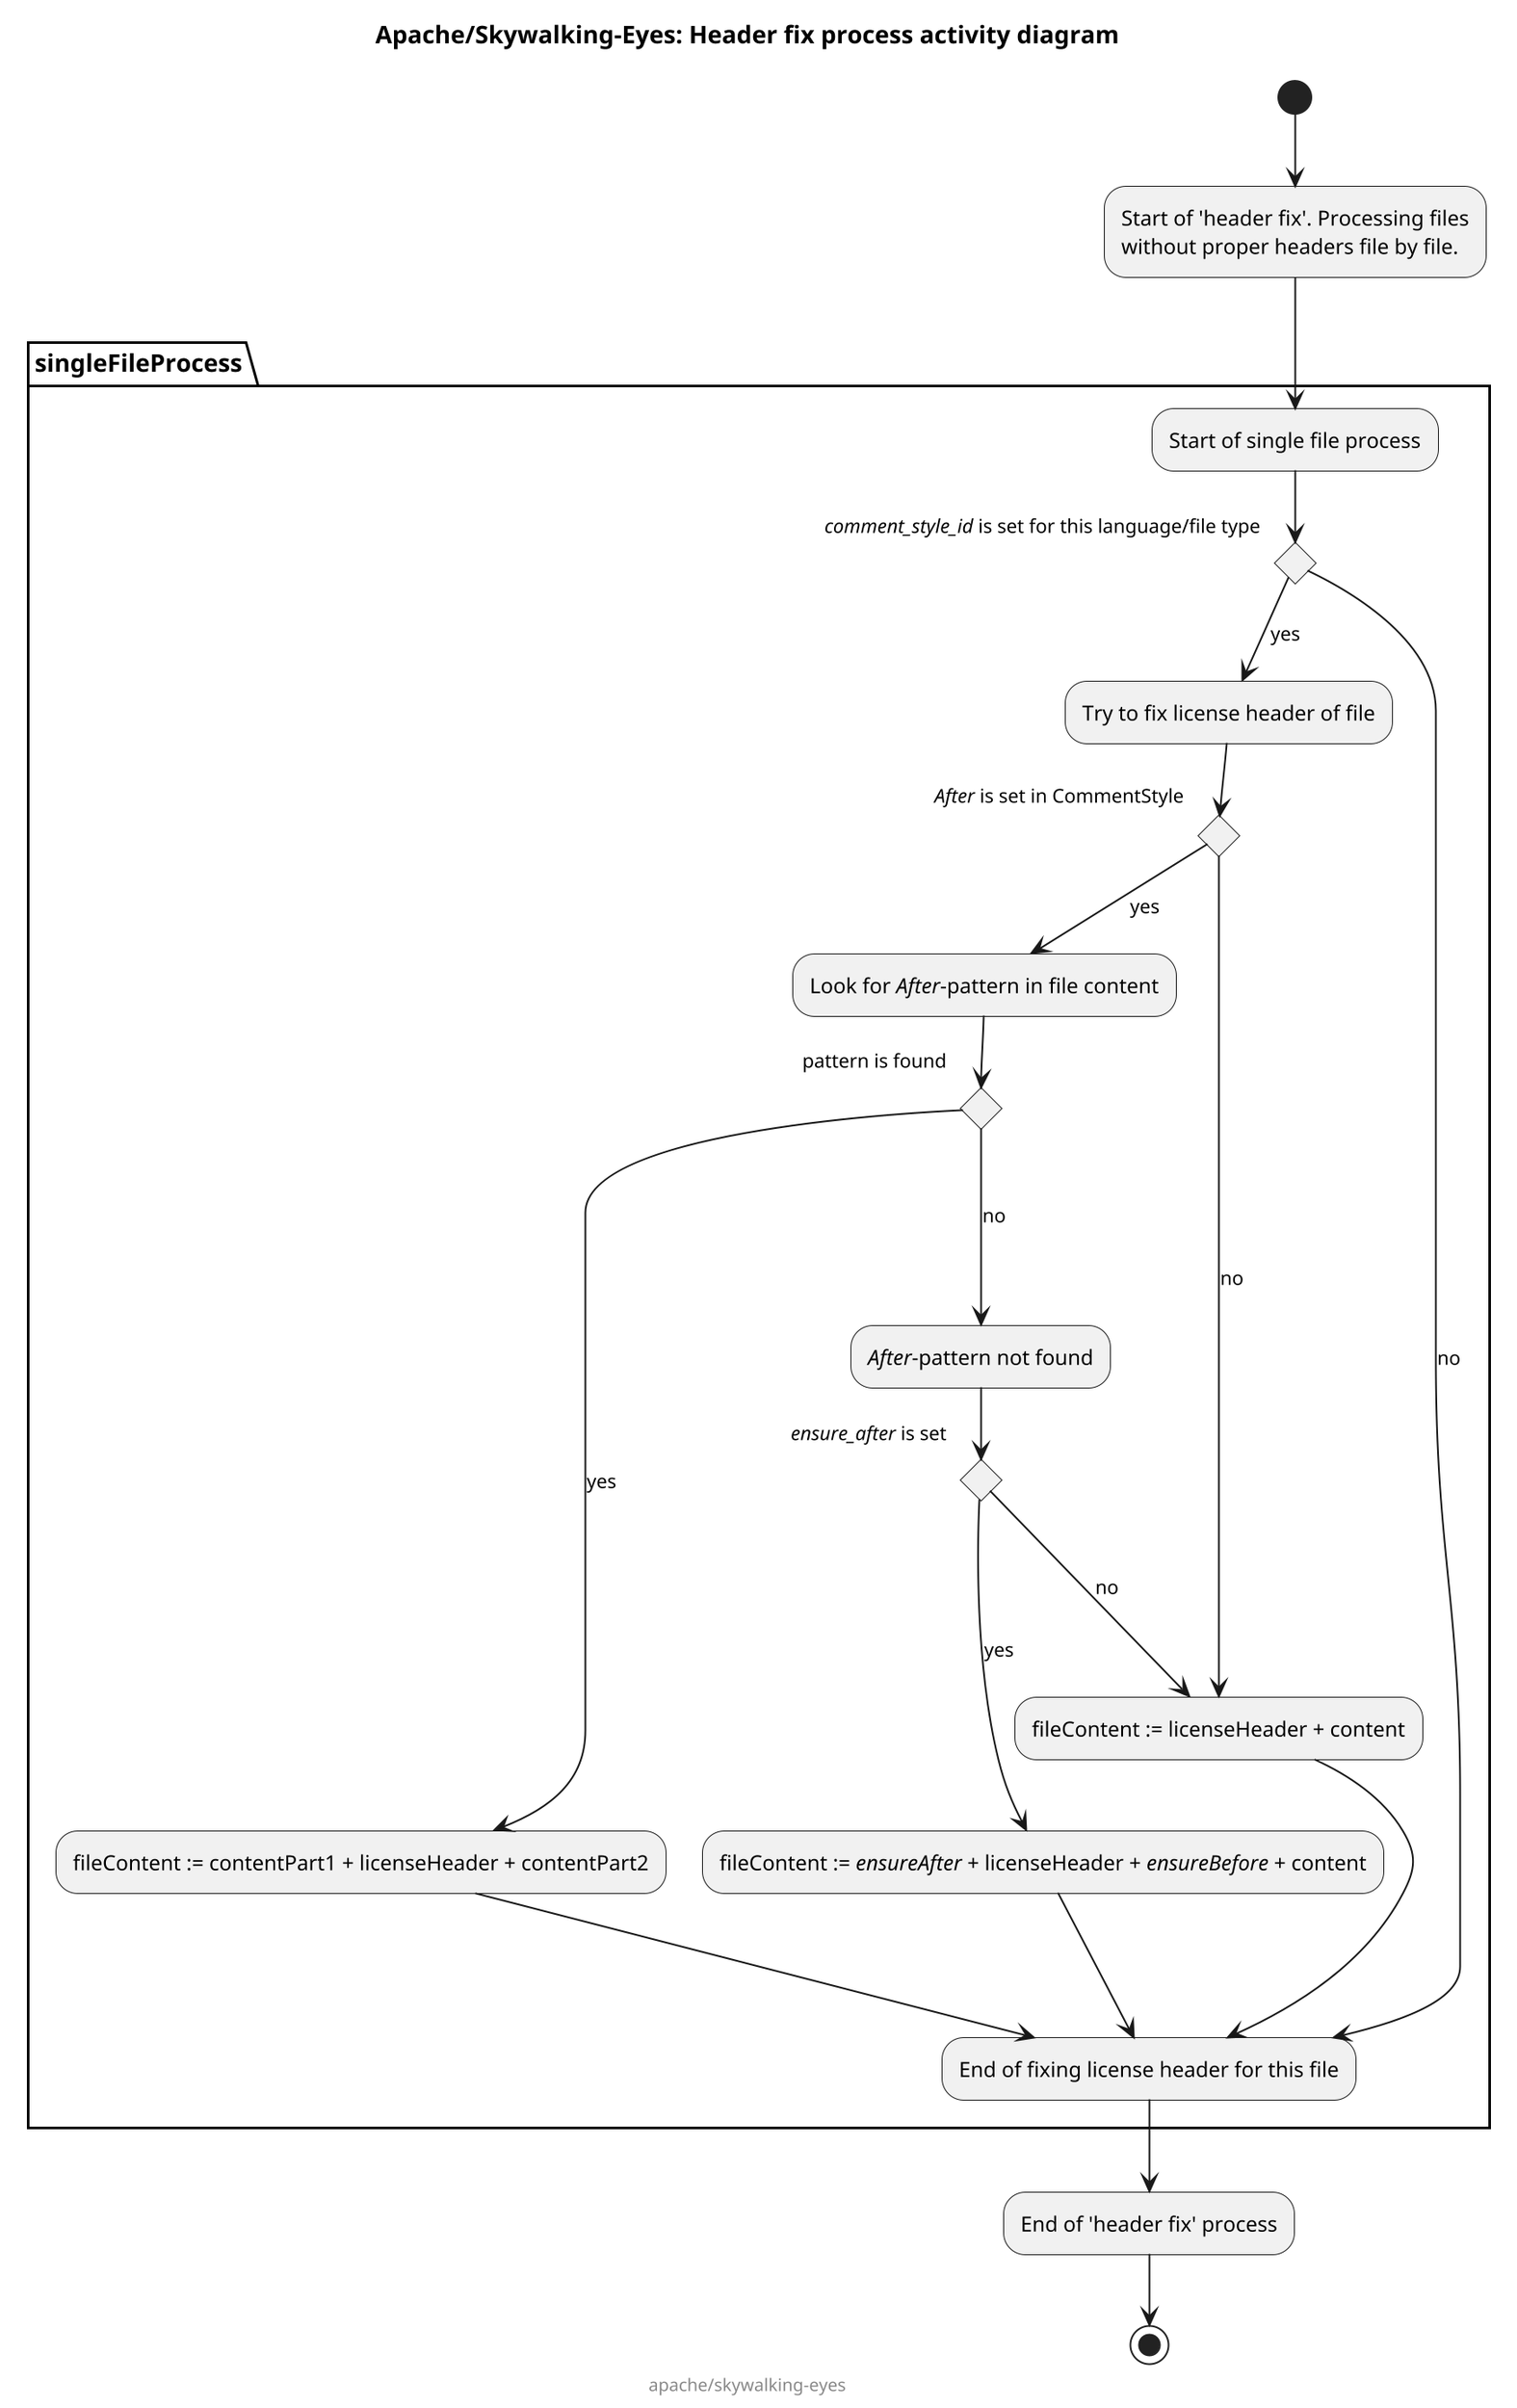 @startuml

title "Apache/Skywalking-Eyes: Header fix process activity diagram"
footer apache/skywalking-eyes
scale 2

(*) --> "Start of 'header fix'. Processing files\nwithout proper headers file by file." as startNode

partition singleFileProcess {
startNode --> "Start of single file process" as startFileNode

if "<i>comment_style_id</i> is set for this language/file type" then
    -->[yes] "Try to fix license header of file"

    if <i>After</i> is set in CommentStyle then
        -->[yes] Look for <i>After</i>-pattern in file content

        if pattern is found then
            ------->[yes] "fileContent := contentPart1 + licenseHeader + contentPart2"
            ---> "End of fixing license header for this file" as endFileProcessingNode
        else
            --->[no] "<i>After</i>-pattern not found"

            if "<i>ensure_after</i> is set" then
                ---->[yes] "fileContent := <i>ensureAfter</i> + licenseHeader + <i>ensureBefore</i> + content"
                ---> endFileProcessingNode
            else
                --->[no] "fileContent := licenseHeader + content" as defaultHeaderFix
            endif

        endif
    else
        -->[no] defaultHeaderFix
        ---> endFileProcessingNode
    endif
else
    ---->[no] endFileProcessingNode
endif
}

endFileProcessingNode --> "End of 'header fix' process" as endNode
endNode --> (*)

@enduml